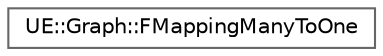digraph "Graphical Class Hierarchy"
{
 // INTERACTIVE_SVG=YES
 // LATEX_PDF_SIZE
  bgcolor="transparent";
  edge [fontname=Helvetica,fontsize=10,labelfontname=Helvetica,labelfontsize=10];
  node [fontname=Helvetica,fontsize=10,shape=box,height=0.2,width=0.4];
  rankdir="LR";
  Node0 [id="Node000000",label="UE::Graph::FMappingManyToOne",height=0.2,width=0.4,color="grey40", fillcolor="white", style="filled",URL="$dc/d16/structUE_1_1Graph_1_1FMappingManyToOne.html",tooltip="Represents a mapping between two graphs where each vertex in a source graph maps to exactly one verte..."];
}
